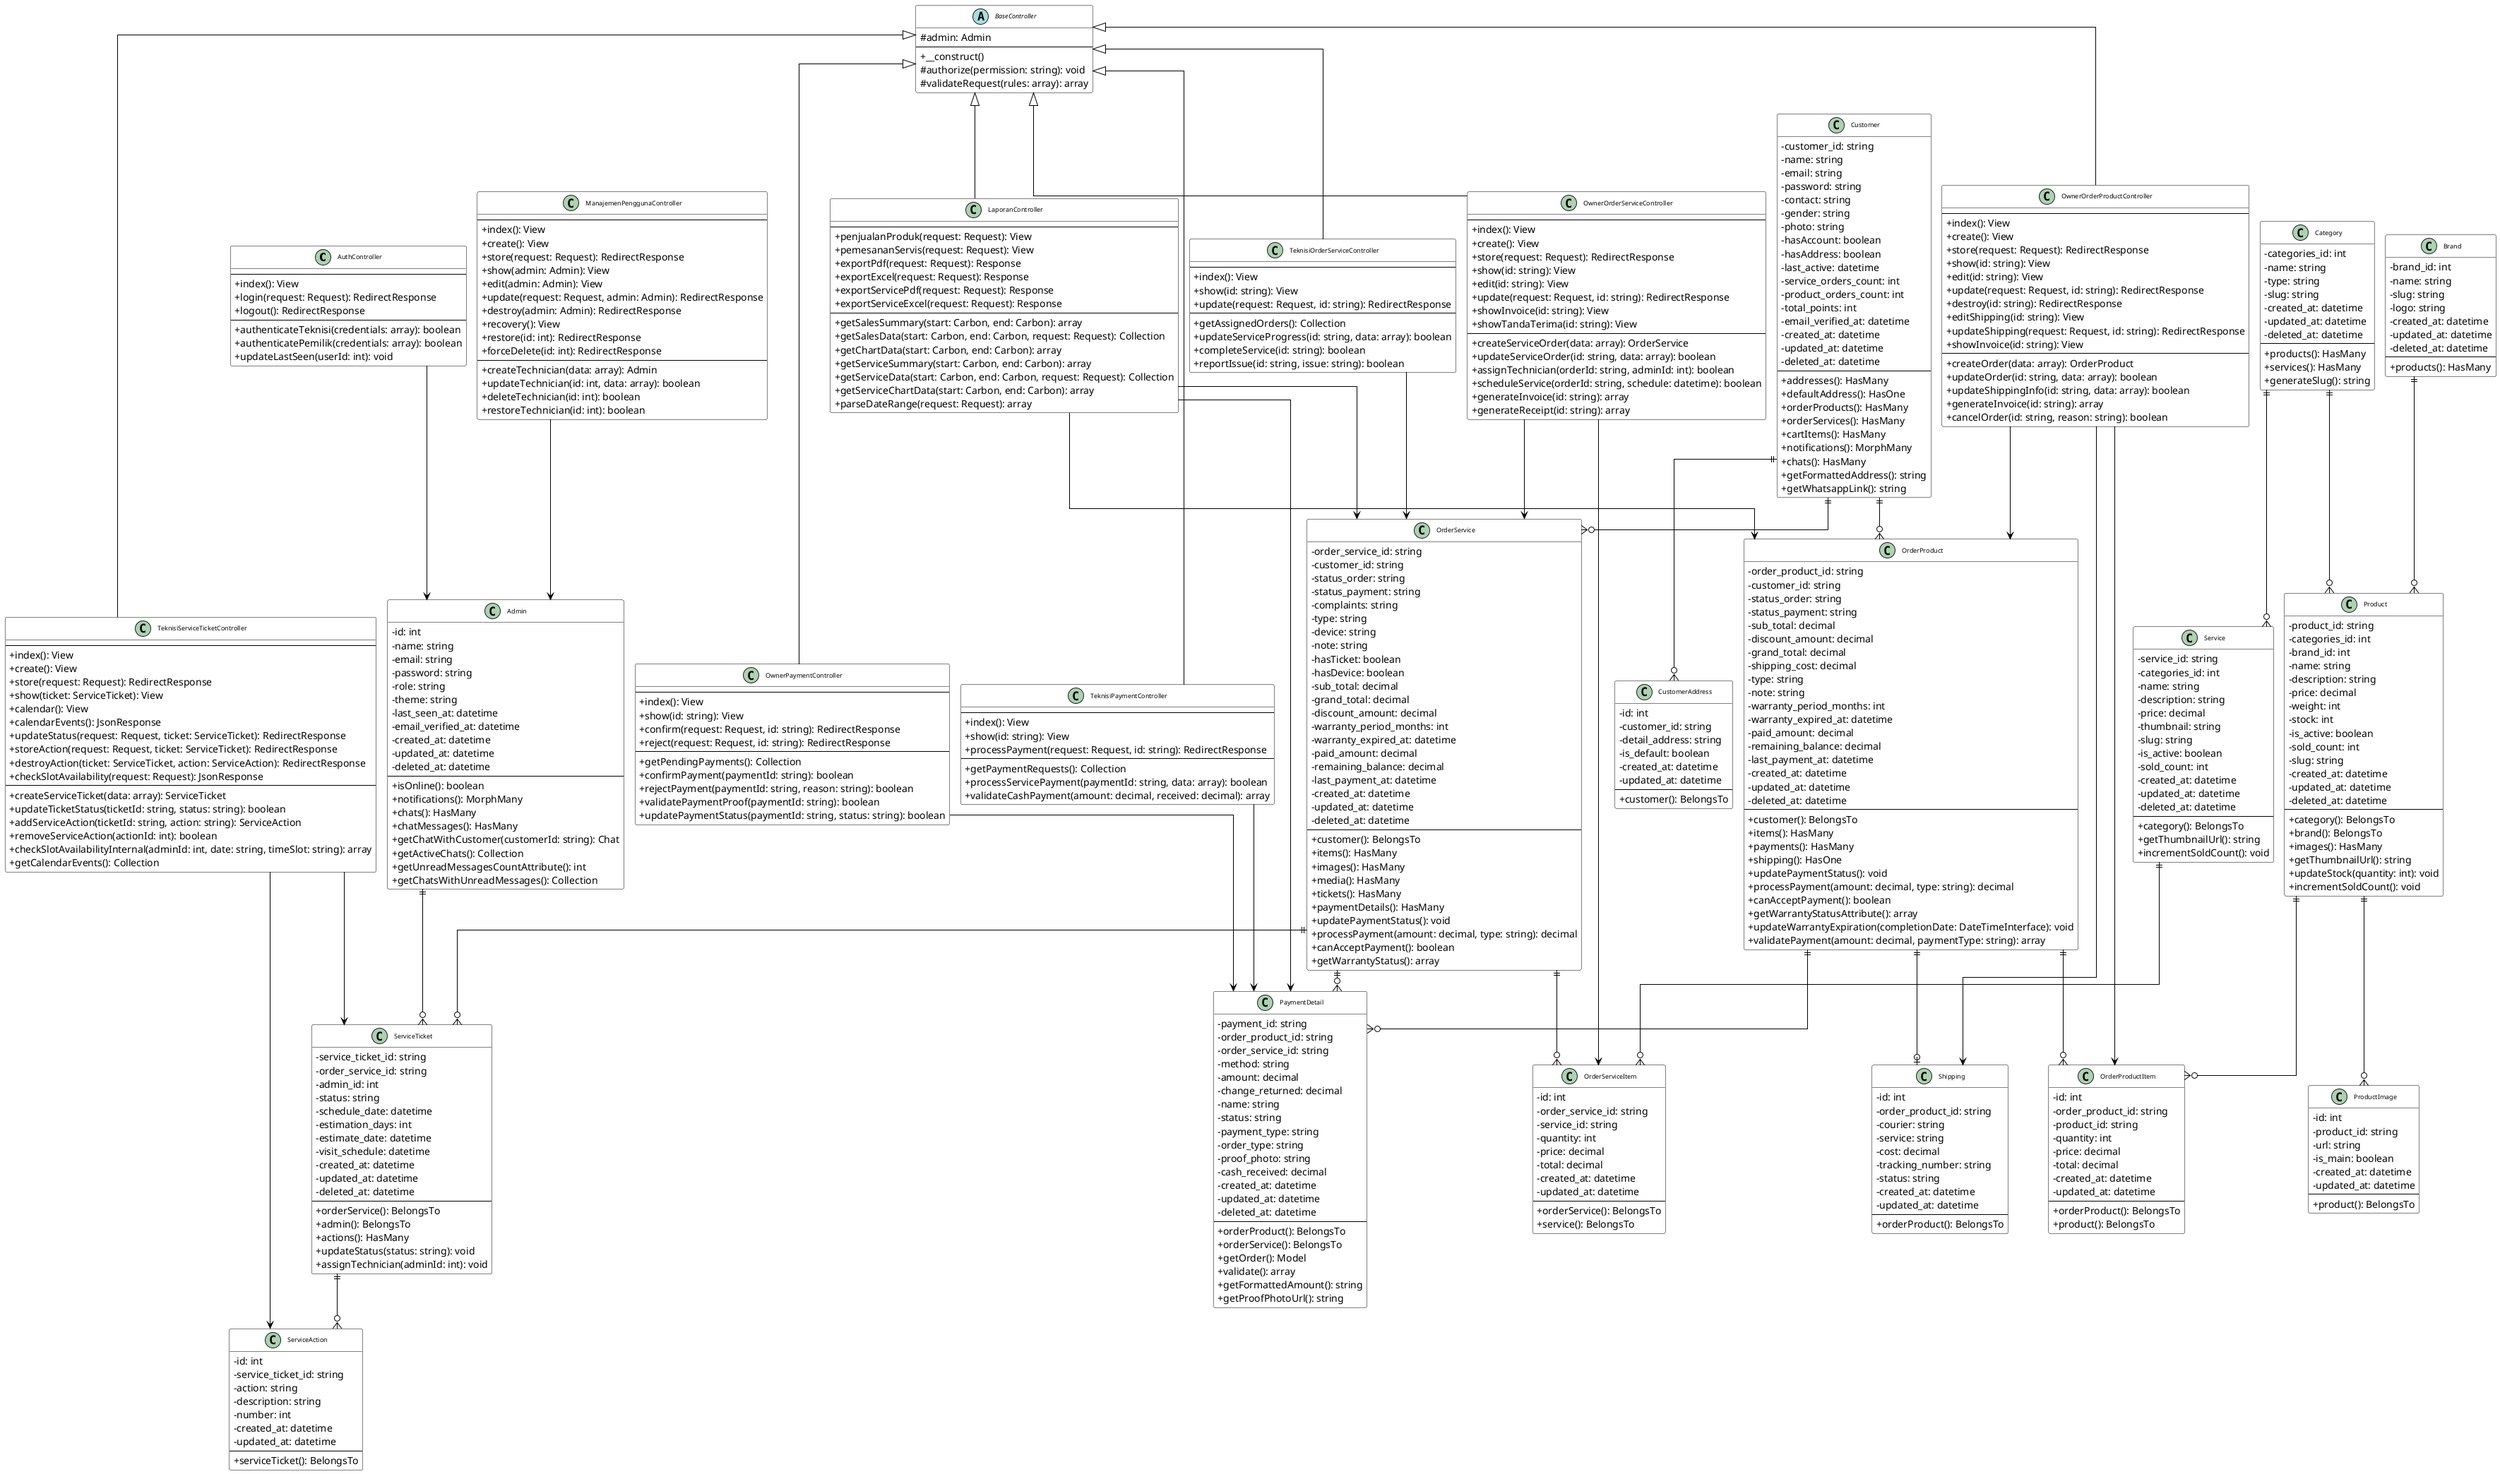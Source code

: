 @startuml Owner & Technician E-commerce & Service Management System - Iteration 2

skinparam linetype ortho
skinparam classAttributeIconSize 0
skinparam classFontSize 9
skinparam nodesep 15
skinparam ranksep 30
skinparam class {
    BackgroundColor White
    BorderColor Black
    ArrowColor Black
}

' ===== AUTHENTICATION & USER MANAGEMENT =====

class AuthController {
    --
    + index(): View
    + login(request: Request): RedirectResponse
    + logout(): RedirectResponse
    --
    + authenticateTeknisi(credentials: array): boolean
    + authenticatePemilik(credentials: array): boolean
    + updateLastSeen(userId: int): void
}

class ManajemenPenggunaController {
    --
    + index(): View
    + create(): View
    + store(request: Request): RedirectResponse
    + show(admin: Admin): View
    + edit(admin: Admin): View
    + update(request: Request, admin: Admin): RedirectResponse
    + destroy(admin: Admin): RedirectResponse
    + recovery(): View
    + restore(id: int): RedirectResponse
    + forceDelete(id: int): RedirectResponse
    --
    + createTechnician(data: array): Admin
    + updateTechnician(id: int, data: array): boolean
    + deleteTechnician(id: int): boolean
    + restoreTechnician(id: int): boolean
}

' ===== CORE MODELS =====

class Admin {
    - id: int
    - name: string
    - email: string
    - password: string
    - role: string
    - theme: string
    - last_seen_at: datetime
    - email_verified_at: datetime
    - created_at: datetime
    - updated_at: datetime
    - deleted_at: datetime
    --
    + isOnline(): boolean
    + notifications(): MorphMany
    + chats(): HasMany
    + chatMessages(): HasMany
    + getChatWithCustomer(customerId: string): Chat
    + getActiveChats(): Collection
    + getUnreadMessagesCountAttribute(): int
    + getChatsWithUnreadMessages(): Collection
}

class Customer {
    - customer_id: string
    - name: string
    - email: string
    - password: string
    - contact: string
    - gender: string
    - photo: string
    - hasAccount: boolean
    - hasAddress: boolean
    - last_active: datetime
    - service_orders_count: int
    - product_orders_count: int
    - total_points: int
    - email_verified_at: datetime
    - created_at: datetime
    - updated_at: datetime
    - deleted_at: datetime
    --
    + addresses(): HasMany
    + defaultAddress(): HasOne
    + orderProducts(): HasMany
    + orderServices(): HasMany
    + cartItems(): HasMany
    + notifications(): MorphMany
    + chats(): HasMany
    + getFormattedAddress(): string
    + getWhatsappLink(): string
}

class CustomerAddress {
    - id: int
    - customer_id: string
    - detail_address: string
    - is_default: boolean
    - created_at: datetime
    - updated_at: datetime
    --
    + customer(): BelongsTo
}

' ===== PRODUCT & SERVICE MODELS =====

class Category {
    - categories_id: int
    - name: string
    - type: string
    - slug: string
    - created_at: datetime
    - updated_at: datetime
    - deleted_at: datetime
    --
    + products(): HasMany
    + services(): HasMany
    + generateSlug(): string
}

class Brand {
    - brand_id: int
    - name: string
    - slug: string
    - logo: string
    - created_at: datetime
    - updated_at: datetime
    - deleted_at: datetime
    --
    + products(): HasMany
}

class Product {
    - product_id: string
    - categories_id: int
    - brand_id: int
    - name: string
    - description: string
    - price: decimal
    - weight: int
    - stock: int
    - is_active: boolean
    - sold_count: int
    - slug: string
    - created_at: datetime
    - updated_at: datetime
    - deleted_at: datetime
    --
    + category(): BelongsTo
    + brand(): BelongsTo
    + images(): HasMany
    + getThumbnailUrl(): string
    + updateStock(quantity: int): void
    + incrementSoldCount(): void
}

class ProductImage {
    - id: int
    - product_id: string
    - url: string
    - is_main: boolean
    - created_at: datetime
    - updated_at: datetime
    --
    + product(): BelongsTo
}

class Service {
    - service_id: string
    - categories_id: int
    - name: string
    - description: string
    - price: decimal
    - thumbnail: string
    - slug: string
    - is_active: boolean
    - sold_count: int
    - created_at: datetime
    - updated_at: datetime
    - deleted_at: datetime
    --
    + category(): BelongsTo
    + getThumbnailUrl(): string
    + incrementSoldCount(): void
}

' ===== ORDER MODELS =====

class OrderProduct {
    - order_product_id: string
    - customer_id: string
    - status_order: string
    - status_payment: string
    - sub_total: decimal
    - discount_amount: decimal
    - grand_total: decimal
    - shipping_cost: decimal
    - type: string
    - note: string
    - warranty_period_months: int
    - warranty_expired_at: datetime
    - paid_amount: decimal
    - remaining_balance: decimal
    - last_payment_at: datetime
    - created_at: datetime
    - updated_at: datetime
    - deleted_at: datetime
    --
    + customer(): BelongsTo
    + items(): HasMany
    + payments(): HasMany
    + shipping(): HasOne
    + updatePaymentStatus(): void
    + processPayment(amount: decimal, type: string): decimal
    + canAcceptPayment(): boolean
    + getWarrantyStatusAttribute(): array
    + updateWarrantyExpiration(completionDate: DateTimeInterface): void
    + validatePayment(amount: decimal, paymentType: string): array
}

class OrderProductItem {
    - id: int
    - order_product_id: string
    - product_id: string
    - quantity: int
    - price: decimal
    - total: decimal
    - created_at: datetime
    - updated_at: datetime
    --
    + orderProduct(): BelongsTo
    + product(): BelongsTo
}

class OrderService {
    - order_service_id: string
    - customer_id: string
    - status_order: string
    - status_payment: string
    - complaints: string
    - type: string
    - device: string
    - note: string
    - hasTicket: boolean
    - hasDevice: boolean
    - sub_total: decimal
    - grand_total: decimal
    - discount_amount: decimal
    - warranty_period_months: int
    - warranty_expired_at: datetime
    - paid_amount: decimal
    - remaining_balance: decimal
    - last_payment_at: datetime
    - created_at: datetime
    - updated_at: datetime
    - deleted_at: datetime
    --
    + customer(): BelongsTo
    + items(): HasMany
    + images(): HasMany
    + media(): HasMany
    + tickets(): HasMany
    + paymentDetails(): HasMany
    + updatePaymentStatus(): void
    + processPayment(amount: decimal, type: string): decimal
    + canAcceptPayment(): boolean
    + getWarrantyStatus(): array
}

class OrderServiceItem {
    - id: int
    - order_service_id: string
    - service_id: string
    - quantity: int
    - price: decimal
    - total: decimal
    - created_at: datetime
    - updated_at: datetime
    --
    + orderService(): BelongsTo
    + service(): BelongsTo
}

class Shipping {
    - id: int
    - order_product_id: string
    - courier: string
    - service: string
    - cost: decimal
    - tracking_number: string
    - status: string
    - created_at: datetime
    - updated_at: datetime
    --
    + orderProduct(): BelongsTo
}

' ===== PAYMENT MODEL =====

class PaymentDetail {
    - payment_id: string
    - order_product_id: string
    - order_service_id: string
    - method: string
    - amount: decimal
    - change_returned: decimal
    - name: string
    - status: string
    - payment_type: string
    - order_type: string
    - proof_photo: string
    - cash_received: decimal
    - created_at: datetime
    - updated_at: datetime
    - deleted_at: datetime
    --
    + orderProduct(): BelongsTo
    + orderService(): BelongsTo
    + getOrder(): Model
    + validate(): array
    + getFormattedAmount(): string
    + getProofPhotoUrl(): string
}

' ===== SERVICE TICKET MODELS =====

class ServiceTicket {
    - service_ticket_id: string
    - order_service_id: string
    - admin_id: int
    - status: string
    - schedule_date: datetime
    - estimation_days: int
    - estimate_date: datetime
    - visit_schedule: datetime
    - created_at: datetime
    - updated_at: datetime
    - deleted_at: datetime
    --
    + orderService(): BelongsTo
    + admin(): BelongsTo
    + actions(): HasMany
    + updateStatus(status: string): void
    + assignTechnician(adminId: int): void
}

class ServiceAction {
    - id: int
    - service_ticket_id: string
    - action: string
    - description: string
    - number: int
    - created_at: datetime
    - updated_at: datetime
    --
    + serviceTicket(): BelongsTo
}

' ===== BASE CONTROLLER =====

abstract class BaseController {
    # admin: Admin
    --
    + __construct()
    # authorize(permission: string): void
    # validateRequest(rules: array): array
}

' ===== OWNER CONTROLLERS =====

class OwnerOrderProductController {
    --
    + index(): View
    + create(): View
    + store(request: Request): RedirectResponse
    + show(id: string): View
    + edit(id: string): View
    + update(request: Request, id: string): RedirectResponse
    + destroy(id: string): RedirectResponse
    + editShipping(id: string): View
    + updateShipping(request: Request, id: string): RedirectResponse
    + showInvoice(id: string): View
    --
    + createOrder(data: array): OrderProduct
    + updateOrder(id: string, data: array): boolean
    + updateShippingInfo(id: string, data: array): boolean
    + generateInvoice(id: string): array
    + cancelOrder(id: string, reason: string): boolean
}

class OwnerOrderServiceController {
    --
    + index(): View
    + create(): View
    + store(request: Request): RedirectResponse
    + show(id: string): View
    + edit(id: string): View
    + update(request: Request, id: string): RedirectResponse
    + showInvoice(id: string): View
    + showTandaTerima(id: string): View
    --
    + createServiceOrder(data: array): OrderService
    + updateServiceOrder(id: string, data: array): boolean
    + assignTechnician(orderId: string, adminId: int): boolean
    + scheduleService(orderId: string, schedule: datetime): boolean
    + generateInvoice(id: string): array
    + generateReceipt(id: string): array
}

class OwnerPaymentController {
    --
    + index(): View
    + show(id: string): View
    + confirm(request: Request, id: string): RedirectResponse
    + reject(request: Request, id: string): RedirectResponse
    --
    + getPendingPayments(): Collection
    + confirmPayment(paymentId: string): boolean
    + rejectPayment(paymentId: string, reason: string): boolean
    + validatePaymentProof(paymentId: string): boolean
    + updatePaymentStatus(paymentId: string, status: string): boolean
}

class LaporanController {
    --
    + penjualanProduk(request: Request): View
    + pemesananServis(request: Request): View
    + exportPdf(request: Request): Response
    + exportExcel(request: Request): Response
    + exportServicePdf(request: Request): Response
    + exportServiceExcel(request: Request): Response
    --
    + getSalesSummary(start: Carbon, end: Carbon): array
    + getSalesData(start: Carbon, end: Carbon, request: Request): Collection
    + getChartData(start: Carbon, end: Carbon): array
    + getServiceSummary(start: Carbon, end: Carbon): array
    + getServiceData(start: Carbon, end: Carbon, request: Request): Collection
    + getServiceChartData(start: Carbon, end: Carbon): array
    + parseDateRange(request: Request): array
}

' ===== TECHNICIAN CONTROLLERS =====

class TeknisiServiceTicketController {
    --
    + index(): View
    + create(): View
    + store(request: Request): RedirectResponse
    + show(ticket: ServiceTicket): View
    + calendar(): View
    + calendarEvents(): JsonResponse
    + updateStatus(request: Request, ticket: ServiceTicket): RedirectResponse
    + storeAction(request: Request, ticket: ServiceTicket): RedirectResponse
    + destroyAction(ticket: ServiceTicket, action: ServiceAction): RedirectResponse
    + checkSlotAvailability(request: Request): JsonResponse
    --
    + createServiceTicket(data: array): ServiceTicket
    + updateTicketStatus(ticketId: string, status: string): boolean
    + addServiceAction(ticketId: string, action: string): ServiceAction
    + removeServiceAction(actionId: int): boolean
    + checkSlotAvailabilityInternal(adminId: int, date: string, timeSlot: string): array
    + getCalendarEvents(): Collection
}

class TeknisiOrderServiceController {
    --
    + index(): View
    + show(id: string): View
    + update(request: Request, id: string): RedirectResponse
    --
    + getAssignedOrders(): Collection
    + updateServiceProgress(id: string, data: array): boolean
    + completeService(id: string): boolean
    + reportIssue(id: string, issue: string): boolean
}

class TeknisiPaymentController {
    --
    + index(): View
    + show(id: string): View
    + processPayment(request: Request, id: string): RedirectResponse
    --
    + getPaymentRequests(): Collection
    + processServicePayment(paymentId: string, data: array): boolean
    + validateCashPayment(amount: decimal, received: decimal): array
}

' ===== RELATIONSHIPS =====

' Authentication & User Management
AuthController --> Admin
ManajemenPenggunaController --> Admin

' Base Controller Inheritance
BaseController <|-- OwnerOrderProductController
BaseController <|-- OwnerOrderServiceController
BaseController <|-- OwnerPaymentController
BaseController <|-- LaporanController
BaseController <|-- TeknisiServiceTicketController
BaseController <|-- TeknisiOrderServiceController
BaseController <|-- TeknisiPaymentController

' Owner Controller to Model Relationships
OwnerOrderProductController --> OrderProduct
OwnerOrderProductController --> OrderProductItem
OwnerOrderProductController --> Shipping
OwnerOrderServiceController --> OrderService
OwnerOrderServiceController --> OrderServiceItem
OwnerPaymentController --> PaymentDetail
LaporanController --> OrderProduct
LaporanController --> OrderService
LaporanController --> PaymentDetail

' Technician Controller to Model Relationships
TeknisiServiceTicketController --> ServiceTicket
TeknisiServiceTicketController --> ServiceAction
TeknisiOrderServiceController --> OrderService
TeknisiPaymentController --> PaymentDetail

' Model Relationships
Admin ||--o{ ServiceTicket
Customer ||--o{ CustomerAddress
Customer ||--o{ OrderProduct
Customer ||--o{ OrderService
Category ||--o{ Product
Category ||--o{ Service
Brand ||--o{ Product
Product ||--o{ ProductImage
Product ||--o{ OrderProductItem
Service ||--o{ OrderServiceItem
OrderProduct ||--o{ OrderProductItem
OrderProduct ||--o{ PaymentDetail
OrderProduct ||--o| Shipping
OrderService ||--o{ OrderServiceItem
OrderService ||--o{ PaymentDetail
OrderService ||--o{ ServiceTicket
ServiceTicket ||--o{ ServiceAction

@enduml
